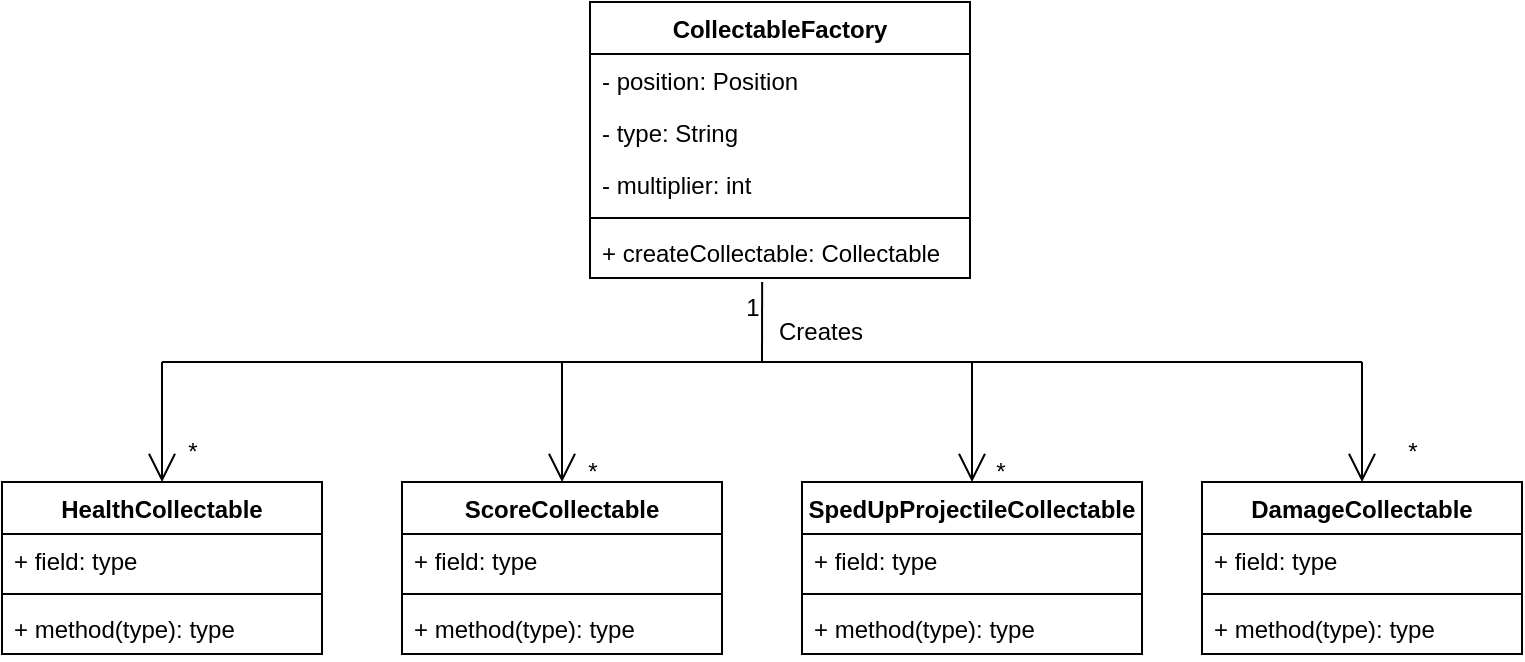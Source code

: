 <mxfile version="22.1.4" type="device">
  <diagram name="Página-1" id="xNIN2H3ViBx57yp3EcPd">
    <mxGraphModel dx="728" dy="849" grid="1" gridSize="10" guides="1" tooltips="1" connect="1" arrows="1" fold="1" page="1" pageScale="1" pageWidth="827" pageHeight="1169" math="0" shadow="0">
      <root>
        <mxCell id="0" />
        <mxCell id="1" parent="0" />
        <mxCell id="Exd56EX4SFLm-UDkxi5e-1" value="CollectableFactory" style="swimlane;fontStyle=1;align=center;verticalAlign=top;childLayout=stackLayout;horizontal=1;startSize=26;horizontalStack=0;resizeParent=1;resizeParentMax=0;resizeLast=0;collapsible=1;marginBottom=0;whiteSpace=wrap;html=1;" vertex="1" parent="1">
          <mxGeometry x="334" y="120" width="190" height="138" as="geometry" />
        </mxCell>
        <mxCell id="Exd56EX4SFLm-UDkxi5e-2" value="- position: Position&lt;br&gt;" style="text;strokeColor=none;fillColor=none;align=left;verticalAlign=top;spacingLeft=4;spacingRight=4;overflow=hidden;rotatable=0;points=[[0,0.5],[1,0.5]];portConstraint=eastwest;whiteSpace=wrap;html=1;" vertex="1" parent="Exd56EX4SFLm-UDkxi5e-1">
          <mxGeometry y="26" width="190" height="26" as="geometry" />
        </mxCell>
        <mxCell id="Exd56EX4SFLm-UDkxi5e-5" value="- type: String" style="text;strokeColor=none;fillColor=none;align=left;verticalAlign=top;spacingLeft=4;spacingRight=4;overflow=hidden;rotatable=0;points=[[0,0.5],[1,0.5]];portConstraint=eastwest;whiteSpace=wrap;html=1;" vertex="1" parent="Exd56EX4SFLm-UDkxi5e-1">
          <mxGeometry y="52" width="190" height="26" as="geometry" />
        </mxCell>
        <mxCell id="Exd56EX4SFLm-UDkxi5e-6" value="- multiplier: int" style="text;strokeColor=none;fillColor=none;align=left;verticalAlign=top;spacingLeft=4;spacingRight=4;overflow=hidden;rotatable=0;points=[[0,0.5],[1,0.5]];portConstraint=eastwest;whiteSpace=wrap;html=1;" vertex="1" parent="Exd56EX4SFLm-UDkxi5e-1">
          <mxGeometry y="78" width="190" height="26" as="geometry" />
        </mxCell>
        <mxCell id="Exd56EX4SFLm-UDkxi5e-3" value="" style="line;strokeWidth=1;fillColor=none;align=left;verticalAlign=middle;spacingTop=-1;spacingLeft=3;spacingRight=3;rotatable=0;labelPosition=right;points=[];portConstraint=eastwest;strokeColor=inherit;" vertex="1" parent="Exd56EX4SFLm-UDkxi5e-1">
          <mxGeometry y="104" width="190" height="8" as="geometry" />
        </mxCell>
        <mxCell id="Exd56EX4SFLm-UDkxi5e-4" value="+ createCollectable: Collectable" style="text;strokeColor=none;fillColor=none;align=left;verticalAlign=top;spacingLeft=4;spacingRight=4;overflow=hidden;rotatable=0;points=[[0,0.5],[1,0.5]];portConstraint=eastwest;whiteSpace=wrap;html=1;" vertex="1" parent="Exd56EX4SFLm-UDkxi5e-1">
          <mxGeometry y="112" width="190" height="26" as="geometry" />
        </mxCell>
        <mxCell id="Exd56EX4SFLm-UDkxi5e-7" value="HealthCollectable" style="swimlane;fontStyle=1;align=center;verticalAlign=top;childLayout=stackLayout;horizontal=1;startSize=26;horizontalStack=0;resizeParent=1;resizeParentMax=0;resizeLast=0;collapsible=1;marginBottom=0;whiteSpace=wrap;html=1;" vertex="1" parent="1">
          <mxGeometry x="40" y="360" width="160" height="86" as="geometry" />
        </mxCell>
        <mxCell id="Exd56EX4SFLm-UDkxi5e-8" value="+ field: type" style="text;strokeColor=none;fillColor=none;align=left;verticalAlign=top;spacingLeft=4;spacingRight=4;overflow=hidden;rotatable=0;points=[[0,0.5],[1,0.5]];portConstraint=eastwest;whiteSpace=wrap;html=1;" vertex="1" parent="Exd56EX4SFLm-UDkxi5e-7">
          <mxGeometry y="26" width="160" height="26" as="geometry" />
        </mxCell>
        <mxCell id="Exd56EX4SFLm-UDkxi5e-9" value="" style="line;strokeWidth=1;fillColor=none;align=left;verticalAlign=middle;spacingTop=-1;spacingLeft=3;spacingRight=3;rotatable=0;labelPosition=right;points=[];portConstraint=eastwest;strokeColor=inherit;" vertex="1" parent="Exd56EX4SFLm-UDkxi5e-7">
          <mxGeometry y="52" width="160" height="8" as="geometry" />
        </mxCell>
        <mxCell id="Exd56EX4SFLm-UDkxi5e-10" value="+ method(type): type" style="text;strokeColor=none;fillColor=none;align=left;verticalAlign=top;spacingLeft=4;spacingRight=4;overflow=hidden;rotatable=0;points=[[0,0.5],[1,0.5]];portConstraint=eastwest;whiteSpace=wrap;html=1;" vertex="1" parent="Exd56EX4SFLm-UDkxi5e-7">
          <mxGeometry y="60" width="160" height="26" as="geometry" />
        </mxCell>
        <mxCell id="Exd56EX4SFLm-UDkxi5e-11" value="ScoreCollectable" style="swimlane;fontStyle=1;align=center;verticalAlign=top;childLayout=stackLayout;horizontal=1;startSize=26;horizontalStack=0;resizeParent=1;resizeParentMax=0;resizeLast=0;collapsible=1;marginBottom=0;whiteSpace=wrap;html=1;" vertex="1" parent="1">
          <mxGeometry x="240" y="360" width="160" height="86" as="geometry" />
        </mxCell>
        <mxCell id="Exd56EX4SFLm-UDkxi5e-12" value="+ field: type" style="text;strokeColor=none;fillColor=none;align=left;verticalAlign=top;spacingLeft=4;spacingRight=4;overflow=hidden;rotatable=0;points=[[0,0.5],[1,0.5]];portConstraint=eastwest;whiteSpace=wrap;html=1;" vertex="1" parent="Exd56EX4SFLm-UDkxi5e-11">
          <mxGeometry y="26" width="160" height="26" as="geometry" />
        </mxCell>
        <mxCell id="Exd56EX4SFLm-UDkxi5e-13" value="" style="line;strokeWidth=1;fillColor=none;align=left;verticalAlign=middle;spacingTop=-1;spacingLeft=3;spacingRight=3;rotatable=0;labelPosition=right;points=[];portConstraint=eastwest;strokeColor=inherit;" vertex="1" parent="Exd56EX4SFLm-UDkxi5e-11">
          <mxGeometry y="52" width="160" height="8" as="geometry" />
        </mxCell>
        <mxCell id="Exd56EX4SFLm-UDkxi5e-14" value="+ method(type): type" style="text;strokeColor=none;fillColor=none;align=left;verticalAlign=top;spacingLeft=4;spacingRight=4;overflow=hidden;rotatable=0;points=[[0,0.5],[1,0.5]];portConstraint=eastwest;whiteSpace=wrap;html=1;" vertex="1" parent="Exd56EX4SFLm-UDkxi5e-11">
          <mxGeometry y="60" width="160" height="26" as="geometry" />
        </mxCell>
        <mxCell id="Exd56EX4SFLm-UDkxi5e-15" value="SpedUpProjectileCollectable" style="swimlane;fontStyle=1;align=center;verticalAlign=top;childLayout=stackLayout;horizontal=1;startSize=26;horizontalStack=0;resizeParent=1;resizeParentMax=0;resizeLast=0;collapsible=1;marginBottom=0;whiteSpace=wrap;html=1;" vertex="1" parent="1">
          <mxGeometry x="440" y="360" width="170" height="86" as="geometry" />
        </mxCell>
        <mxCell id="Exd56EX4SFLm-UDkxi5e-16" value="+ field: type" style="text;strokeColor=none;fillColor=none;align=left;verticalAlign=top;spacingLeft=4;spacingRight=4;overflow=hidden;rotatable=0;points=[[0,0.5],[1,0.5]];portConstraint=eastwest;whiteSpace=wrap;html=1;" vertex="1" parent="Exd56EX4SFLm-UDkxi5e-15">
          <mxGeometry y="26" width="170" height="26" as="geometry" />
        </mxCell>
        <mxCell id="Exd56EX4SFLm-UDkxi5e-17" value="" style="line;strokeWidth=1;fillColor=none;align=left;verticalAlign=middle;spacingTop=-1;spacingLeft=3;spacingRight=3;rotatable=0;labelPosition=right;points=[];portConstraint=eastwest;strokeColor=inherit;" vertex="1" parent="Exd56EX4SFLm-UDkxi5e-15">
          <mxGeometry y="52" width="170" height="8" as="geometry" />
        </mxCell>
        <mxCell id="Exd56EX4SFLm-UDkxi5e-18" value="+ method(type): type" style="text;strokeColor=none;fillColor=none;align=left;verticalAlign=top;spacingLeft=4;spacingRight=4;overflow=hidden;rotatable=0;points=[[0,0.5],[1,0.5]];portConstraint=eastwest;whiteSpace=wrap;html=1;" vertex="1" parent="Exd56EX4SFLm-UDkxi5e-15">
          <mxGeometry y="60" width="170" height="26" as="geometry" />
        </mxCell>
        <mxCell id="Exd56EX4SFLm-UDkxi5e-19" value="DamageCollectable" style="swimlane;fontStyle=1;align=center;verticalAlign=top;childLayout=stackLayout;horizontal=1;startSize=26;horizontalStack=0;resizeParent=1;resizeParentMax=0;resizeLast=0;collapsible=1;marginBottom=0;whiteSpace=wrap;html=1;" vertex="1" parent="1">
          <mxGeometry x="640" y="360" width="160" height="86" as="geometry" />
        </mxCell>
        <mxCell id="Exd56EX4SFLm-UDkxi5e-20" value="+ field: type" style="text;strokeColor=none;fillColor=none;align=left;verticalAlign=top;spacingLeft=4;spacingRight=4;overflow=hidden;rotatable=0;points=[[0,0.5],[1,0.5]];portConstraint=eastwest;whiteSpace=wrap;html=1;" vertex="1" parent="Exd56EX4SFLm-UDkxi5e-19">
          <mxGeometry y="26" width="160" height="26" as="geometry" />
        </mxCell>
        <mxCell id="Exd56EX4SFLm-UDkxi5e-21" value="" style="line;strokeWidth=1;fillColor=none;align=left;verticalAlign=middle;spacingTop=-1;spacingLeft=3;spacingRight=3;rotatable=0;labelPosition=right;points=[];portConstraint=eastwest;strokeColor=inherit;" vertex="1" parent="Exd56EX4SFLm-UDkxi5e-19">
          <mxGeometry y="52" width="160" height="8" as="geometry" />
        </mxCell>
        <mxCell id="Exd56EX4SFLm-UDkxi5e-22" value="+ method(type): type" style="text;strokeColor=none;fillColor=none;align=left;verticalAlign=top;spacingLeft=4;spacingRight=4;overflow=hidden;rotatable=0;points=[[0,0.5],[1,0.5]];portConstraint=eastwest;whiteSpace=wrap;html=1;" vertex="1" parent="Exd56EX4SFLm-UDkxi5e-19">
          <mxGeometry y="60" width="160" height="26" as="geometry" />
        </mxCell>
        <mxCell id="Exd56EX4SFLm-UDkxi5e-23" value="" style="endArrow=open;endFill=1;endSize=12;html=1;rounded=0;entryX=0.5;entryY=0;entryDx=0;entryDy=0;" edge="1" parent="1" target="Exd56EX4SFLm-UDkxi5e-7">
          <mxGeometry width="160" relative="1" as="geometry">
            <mxPoint x="120" y="300" as="sourcePoint" />
            <mxPoint x="460" y="410" as="targetPoint" />
          </mxGeometry>
        </mxCell>
        <mxCell id="Exd56EX4SFLm-UDkxi5e-24" value="" style="endArrow=open;endFill=1;endSize=12;html=1;rounded=0;entryX=0.5;entryY=0;entryDx=0;entryDy=0;" edge="1" parent="1" target="Exd56EX4SFLm-UDkxi5e-11">
          <mxGeometry width="160" relative="1" as="geometry">
            <mxPoint x="320" y="300" as="sourcePoint" />
            <mxPoint x="460" y="410" as="targetPoint" />
          </mxGeometry>
        </mxCell>
        <mxCell id="Exd56EX4SFLm-UDkxi5e-25" value="" style="endArrow=open;endFill=1;endSize=12;html=1;rounded=0;entryX=0.5;entryY=0;entryDx=0;entryDy=0;" edge="1" parent="1" target="Exd56EX4SFLm-UDkxi5e-15">
          <mxGeometry width="160" relative="1" as="geometry">
            <mxPoint x="525" y="300" as="sourcePoint" />
            <mxPoint x="460" y="410" as="targetPoint" />
          </mxGeometry>
        </mxCell>
        <mxCell id="Exd56EX4SFLm-UDkxi5e-26" value="" style="endArrow=open;endFill=1;endSize=12;html=1;rounded=0;entryX=0.5;entryY=0;entryDx=0;entryDy=0;" edge="1" parent="1" target="Exd56EX4SFLm-UDkxi5e-19">
          <mxGeometry width="160" relative="1" as="geometry">
            <mxPoint x="720" y="300" as="sourcePoint" />
            <mxPoint x="460" y="410" as="targetPoint" />
          </mxGeometry>
        </mxCell>
        <mxCell id="Exd56EX4SFLm-UDkxi5e-27" value="" style="endArrow=none;html=1;rounded=0;" edge="1" parent="1">
          <mxGeometry width="50" height="50" relative="1" as="geometry">
            <mxPoint x="120" y="300" as="sourcePoint" />
            <mxPoint x="320" y="300" as="targetPoint" />
          </mxGeometry>
        </mxCell>
        <mxCell id="Exd56EX4SFLm-UDkxi5e-28" value="" style="endArrow=none;html=1;rounded=0;" edge="1" parent="1">
          <mxGeometry width="50" height="50" relative="1" as="geometry">
            <mxPoint x="320" y="300" as="sourcePoint" />
            <mxPoint x="520" y="300" as="targetPoint" />
          </mxGeometry>
        </mxCell>
        <mxCell id="Exd56EX4SFLm-UDkxi5e-29" value="" style="endArrow=none;html=1;rounded=0;" edge="1" parent="1">
          <mxGeometry width="50" height="50" relative="1" as="geometry">
            <mxPoint x="520" y="300" as="sourcePoint" />
            <mxPoint x="720" y="300" as="targetPoint" />
          </mxGeometry>
        </mxCell>
        <mxCell id="Exd56EX4SFLm-UDkxi5e-30" value="" style="endArrow=none;html=1;rounded=0;entryX=0.453;entryY=1.077;entryDx=0;entryDy=0;entryPerimeter=0;" edge="1" parent="1" target="Exd56EX4SFLm-UDkxi5e-4">
          <mxGeometry width="50" height="50" relative="1" as="geometry">
            <mxPoint x="420" y="300" as="sourcePoint" />
            <mxPoint x="400" y="390" as="targetPoint" />
          </mxGeometry>
        </mxCell>
        <mxCell id="Exd56EX4SFLm-UDkxi5e-31" value="Creates" style="text;html=1;align=center;verticalAlign=middle;resizable=0;points=[];autosize=1;strokeColor=none;fillColor=none;" vertex="1" parent="1">
          <mxGeometry x="414" y="270" width="70" height="30" as="geometry" />
        </mxCell>
        <mxCell id="Exd56EX4SFLm-UDkxi5e-32" value="*" style="text;html=1;align=center;verticalAlign=middle;resizable=0;points=[];autosize=1;strokeColor=none;fillColor=none;" vertex="1" parent="1">
          <mxGeometry x="120" y="330" width="30" height="30" as="geometry" />
        </mxCell>
        <mxCell id="Exd56EX4SFLm-UDkxi5e-33" value="*" style="text;html=1;align=center;verticalAlign=middle;resizable=0;points=[];autosize=1;strokeColor=none;fillColor=none;" vertex="1" parent="1">
          <mxGeometry x="320" y="340" width="30" height="30" as="geometry" />
        </mxCell>
        <mxCell id="Exd56EX4SFLm-UDkxi5e-34" value="*" style="text;html=1;align=center;verticalAlign=middle;resizable=0;points=[];autosize=1;strokeColor=none;fillColor=none;" vertex="1" parent="1">
          <mxGeometry x="524" y="340" width="30" height="30" as="geometry" />
        </mxCell>
        <mxCell id="Exd56EX4SFLm-UDkxi5e-35" value="*" style="text;html=1;align=center;verticalAlign=middle;resizable=0;points=[];autosize=1;strokeColor=none;fillColor=none;" vertex="1" parent="1">
          <mxGeometry x="730" y="330" width="30" height="30" as="geometry" />
        </mxCell>
        <mxCell id="Exd56EX4SFLm-UDkxi5e-36" value="1" style="text;html=1;align=center;verticalAlign=middle;resizable=0;points=[];autosize=1;strokeColor=none;fillColor=none;" vertex="1" parent="1">
          <mxGeometry x="400" y="258" width="30" height="30" as="geometry" />
        </mxCell>
      </root>
    </mxGraphModel>
  </diagram>
</mxfile>
